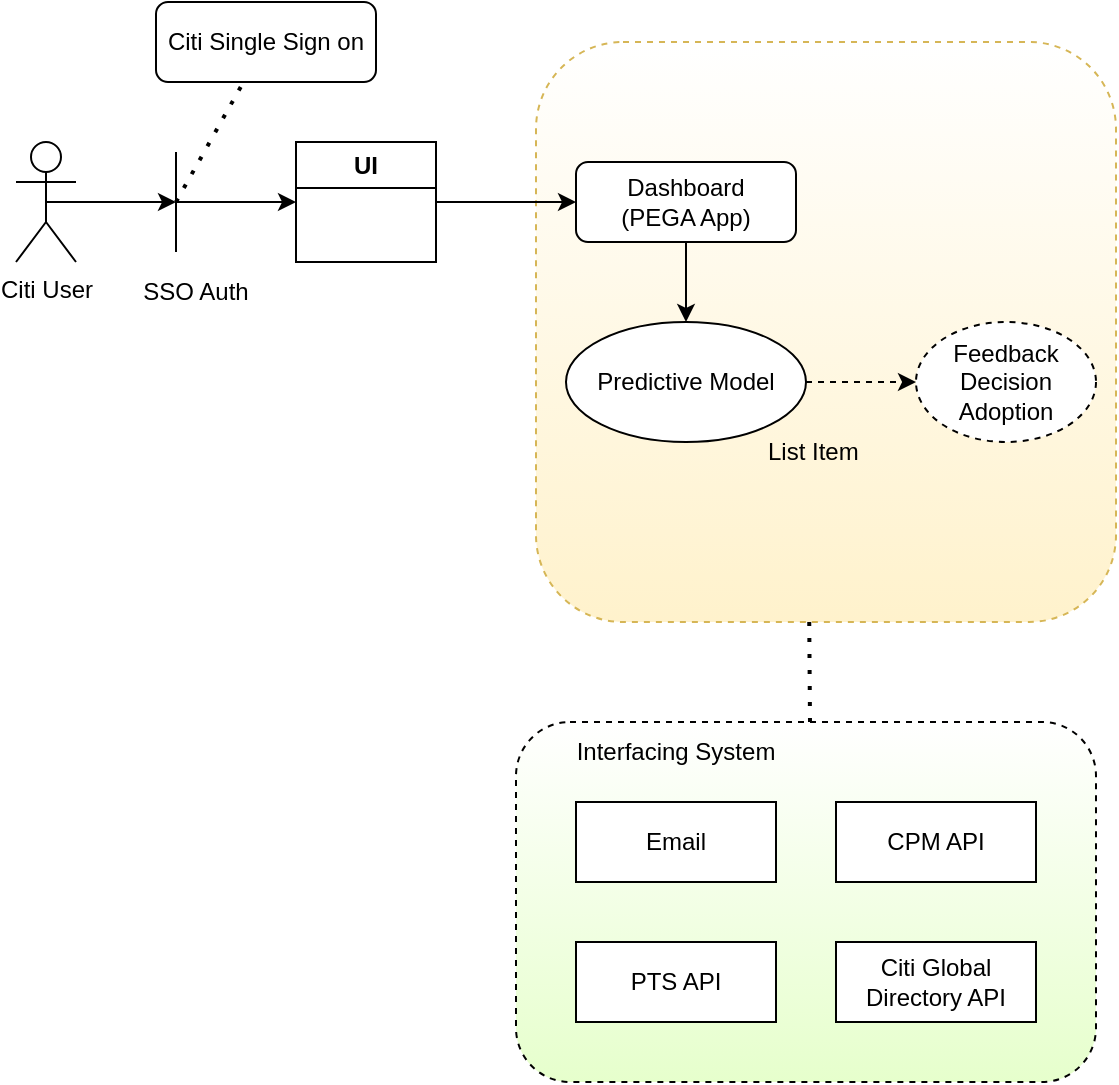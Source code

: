<mxfile version="24.7.6">
  <diagram name="Page-1" id="JeuteiJrWNUM56fj1YCd">
    <mxGraphModel dx="794" dy="454" grid="1" gridSize="10" guides="1" tooltips="1" connect="1" arrows="1" fold="1" page="1" pageScale="1" pageWidth="850" pageHeight="1100" math="0" shadow="0">
      <root>
        <object label="" id="0">
          <mxCell />
        </object>
        <mxCell id="1" parent="0" />
        <object label="Citi User&lt;div&gt;&lt;br&gt;&lt;/div&gt;" id="f4_67E3yVyobe0MgWhKP-1">
          <mxCell style="shape=umlActor;verticalLabelPosition=bottom;verticalAlign=top;html=1;outlineConnect=0;" vertex="1" parent="1">
            <mxGeometry x="40" y="100" width="30" height="60" as="geometry" />
          </mxCell>
        </object>
        <mxCell id="f4_67E3yVyobe0MgWhKP-9" value="" style="endArrow=none;dashed=1;html=1;dashPattern=1 3;strokeWidth=2;rounded=0;" edge="1" parent="1" target="f4_67E3yVyobe0MgWhKP-13">
          <mxGeometry width="50" height="50" relative="1" as="geometry">
            <mxPoint x="120" y="130" as="sourcePoint" />
            <mxPoint x="170" y="60" as="targetPoint" />
          </mxGeometry>
        </mxCell>
        <mxCell id="f4_67E3yVyobe0MgWhKP-10" value="" style="endArrow=none;html=1;rounded=0;" edge="1" parent="1" target="f4_67E3yVyobe0MgWhKP-8">
          <mxGeometry width="50" height="50" relative="1" as="geometry">
            <mxPoint x="119.5" y="160" as="sourcePoint" />
            <mxPoint x="119.5" y="100" as="targetPoint" />
          </mxGeometry>
        </mxCell>
        <mxCell id="f4_67E3yVyobe0MgWhKP-8" value="SSO Auth" style="text;html=1;align=center;verticalAlign=middle;whiteSpace=wrap;rounded=0;" vertex="1" parent="1">
          <mxGeometry x="100" y="160" width="60" height="30" as="geometry" />
        </mxCell>
        <mxCell id="f4_67E3yVyobe0MgWhKP-11" value="" style="endArrow=none;html=1;rounded=0;" edge="1" parent="1">
          <mxGeometry width="50" height="50" relative="1" as="geometry">
            <mxPoint x="120" y="155" as="sourcePoint" />
            <mxPoint x="120" y="105" as="targetPoint" />
          </mxGeometry>
        </mxCell>
        <mxCell id="f4_67E3yVyobe0MgWhKP-12" value="" style="endArrow=classic;html=1;rounded=0;exitX=0.5;exitY=0.5;exitDx=0;exitDy=0;exitPerimeter=0;" edge="1" parent="1" source="f4_67E3yVyobe0MgWhKP-1">
          <mxGeometry width="50" height="50" relative="1" as="geometry">
            <mxPoint x="380" y="150" as="sourcePoint" />
            <mxPoint x="120" y="130" as="targetPoint" />
          </mxGeometry>
        </mxCell>
        <mxCell id="f4_67E3yVyobe0MgWhKP-13" value="Citi Single Sign on" style="rounded=1;whiteSpace=wrap;html=1;" vertex="1" parent="1">
          <mxGeometry x="110" y="30" width="110" height="40" as="geometry" />
        </mxCell>
        <mxCell id="f4_67E3yVyobe0MgWhKP-14" value="UI" style="swimlane;whiteSpace=wrap;html=1;" vertex="1" parent="1">
          <mxGeometry x="180" y="100" width="70" height="60" as="geometry" />
        </mxCell>
        <mxCell id="f4_67E3yVyobe0MgWhKP-15" value="" style="endArrow=classic;html=1;rounded=0;entryX=0;entryY=0.5;entryDx=0;entryDy=0;" edge="1" parent="1" target="f4_67E3yVyobe0MgWhKP-14">
          <mxGeometry width="50" height="50" relative="1" as="geometry">
            <mxPoint x="120" y="130" as="sourcePoint" />
            <mxPoint x="430" y="100" as="targetPoint" />
          </mxGeometry>
        </mxCell>
        <mxCell id="f4_67E3yVyobe0MgWhKP-16" value="" style="whiteSpace=wrap;html=1;aspect=fixed;rounded=1;dashed=1;fillColor=#fff2cc;strokeColor=#d6b656;gradientColor=#ffffff;gradientDirection=north;" vertex="1" parent="1">
          <mxGeometry x="300" y="50" width="290" height="290" as="geometry" />
        </mxCell>
        <mxCell id="f4_67E3yVyobe0MgWhKP-31" value="" style="edgeStyle=orthogonalEdgeStyle;rounded=0;orthogonalLoop=1;jettySize=auto;html=1;" edge="1" parent="1" source="f4_67E3yVyobe0MgWhKP-19" target="f4_67E3yVyobe0MgWhKP-29">
          <mxGeometry relative="1" as="geometry" />
        </mxCell>
        <mxCell id="f4_67E3yVyobe0MgWhKP-19" value="Dashboard&lt;div&gt;(PEGA App)&lt;/div&gt;" style="rounded=1;whiteSpace=wrap;html=1;" vertex="1" parent="1">
          <mxGeometry x="320" y="110" width="110" height="40" as="geometry" />
        </mxCell>
        <mxCell id="f4_67E3yVyobe0MgWhKP-23" value="" style="endArrow=classic;html=1;rounded=0;entryX=0;entryY=0.5;entryDx=0;entryDy=0;exitX=1;exitY=0.5;exitDx=0;exitDy=0;" edge="1" parent="1" source="f4_67E3yVyobe0MgWhKP-14" target="f4_67E3yVyobe0MgWhKP-19">
          <mxGeometry width="50" height="50" relative="1" as="geometry">
            <mxPoint x="239.93" y="129.5" as="sourcePoint" />
            <mxPoint x="320.0" y="129.57" as="targetPoint" />
          </mxGeometry>
        </mxCell>
        <mxCell id="f4_67E3yVyobe0MgWhKP-27" value="Feedback Decision Adoption" style="ellipse;whiteSpace=wrap;html=1;dashed=1;" vertex="1" parent="1">
          <mxGeometry x="490" y="190" width="90" height="60" as="geometry" />
        </mxCell>
        <mxCell id="f4_67E3yVyobe0MgWhKP-32" value="" style="edgeStyle=orthogonalEdgeStyle;rounded=0;orthogonalLoop=1;jettySize=auto;html=1;dashed=1;" edge="1" parent="1" source="f4_67E3yVyobe0MgWhKP-29" target="f4_67E3yVyobe0MgWhKP-27">
          <mxGeometry relative="1" as="geometry" />
        </mxCell>
        <mxCell id="f4_67E3yVyobe0MgWhKP-29" value="Predictive Model" style="ellipse;whiteSpace=wrap;html=1;" vertex="1" parent="1">
          <mxGeometry x="315" y="190" width="120" height="60" as="geometry" />
        </mxCell>
        <mxCell id="f4_67E3yVyobe0MgWhKP-33" value="" style="rounded=1;whiteSpace=wrap;html=1;dashed=1;gradientColor=#E6FFCC;" vertex="1" parent="1">
          <mxGeometry x="290" y="390" width="290" height="180" as="geometry" />
        </mxCell>
        <mxCell id="f4_67E3yVyobe0MgWhKP-34" value="Interfacing System" style="text;html=1;align=center;verticalAlign=middle;whiteSpace=wrap;rounded=0;" vertex="1" parent="1">
          <mxGeometry x="310" y="390" width="120" height="30" as="geometry" />
        </mxCell>
        <mxCell id="f4_67E3yVyobe0MgWhKP-38" value="Email" style="rounded=0;whiteSpace=wrap;html=1;" vertex="1" parent="1">
          <mxGeometry x="320" y="430" width="100" height="40" as="geometry" />
        </mxCell>
        <mxCell id="f4_67E3yVyobe0MgWhKP-39" value="CPM API" style="rounded=0;whiteSpace=wrap;html=1;" vertex="1" parent="1">
          <mxGeometry x="450" y="430" width="100" height="40" as="geometry" />
        </mxCell>
        <mxCell id="f4_67E3yVyobe0MgWhKP-40" value="PTS API" style="rounded=0;whiteSpace=wrap;html=1;" vertex="1" parent="1">
          <mxGeometry x="320" y="500" width="100" height="40" as="geometry" />
        </mxCell>
        <mxCell id="f4_67E3yVyobe0MgWhKP-41" value="Citi Global Directory API" style="rounded=0;whiteSpace=wrap;html=1;" vertex="1" parent="1">
          <mxGeometry x="450" y="500" width="100" height="40" as="geometry" />
        </mxCell>
        <mxCell id="f4_67E3yVyobe0MgWhKP-44" value="" style="endArrow=none;dashed=1;html=1;dashPattern=1 3;strokeWidth=2;rounded=0;entryX=0.471;entryY=0.986;entryDx=0;entryDy=0;entryPerimeter=0;" edge="1" parent="1" target="f4_67E3yVyobe0MgWhKP-16">
          <mxGeometry width="50" height="50" relative="1" as="geometry">
            <mxPoint x="437" y="390" as="sourcePoint" />
            <mxPoint x="550" y="310" as="targetPoint" />
          </mxGeometry>
        </mxCell>
        <mxCell id="f4_67E3yVyobe0MgWhKP-46" value="List Item" style="text;strokeColor=none;fillColor=none;align=left;verticalAlign=middle;spacingLeft=4;spacingRight=4;overflow=hidden;points=[[0,0.5],[1,0.5]];portConstraint=eastwest;rotatable=0;whiteSpace=wrap;html=1;" vertex="1" parent="1">
          <mxGeometry x="410" y="240" width="80" height="30" as="geometry" />
        </mxCell>
      </root>
    </mxGraphModel>
  </diagram>
</mxfile>

